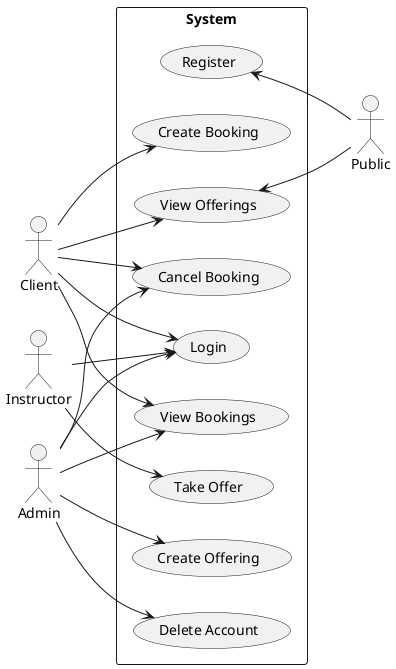 @startuml Use Case Diagram
left to right direction
' skinparam linetype ortho


actor Public
actor Client
actor Instructor
actor Admin

rectangle System {
    usecase "Register" as Register
    usecase "Take Offer" as TakeOffer
    usecase "View Offerings" as ViewOfferings
    usecase "Login" as Login
    usecase "Create Booking" as CreateBooking
    usecase "Cancel Booking" as CancelBooking
    usecase "View Bookings" as ViewBookings
    usecase "Cancel Booking" as CancelBooking
    usecase "Delete Account" as DeleteAccount
    usecase "Create Offering" as CreateOffer
}

ViewOfferings <-- Public
Register <-- Public

Client --> Login
Client --> ViewOfferings
Client --> CreateBooking
Client --> ViewBookings
Client --> CancelBooking

Instructor --> Login
Instructor --> TakeOffer

Admin --> Login
Admin --> CreateOffer
Admin --> DeleteAccount
Admin --> ViewBookings
Admin --> CancelBooking
@enduml
